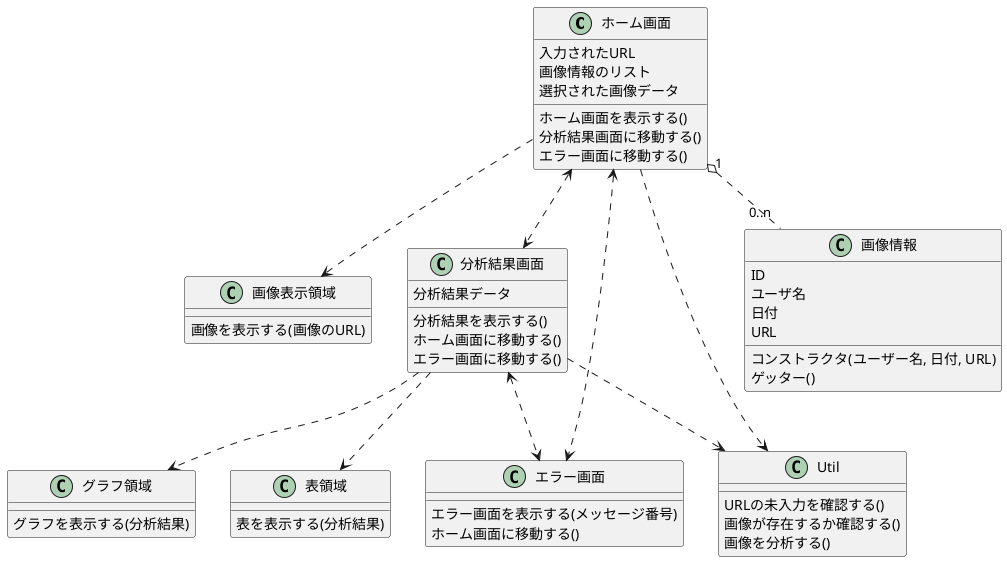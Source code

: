 @startuml Face Emotion

class ホーム画面 {
    入力されたURL
    画像情報のリスト
    選択された画像データ
    ホーム画面を表示する()
    分析結果画面に移動する()
    エラー画面に移動する()
}

class 画像表示領域 {
    ' 画像情報のリスト
    画像を表示する(画像のURL)
}

class 分析結果画面 {
    分析結果データ
    分析結果を表示する()
    ホーム画面に移動する()
    エラー画面に移動する()
}

class グラフ領域 {
    グラフを表示する(分析結果)
}

class 表領域 {
    表を表示する(分析結果)
}

class エラー画面 {
    エラー画面を表示する(メッセージ番号)
    ホーム画面に移動する()
}

class 画像情報 {
    ID
    ユーザ名
    日付
    URL
    コンストラクタ(ユーザー名, 日付, URL)
    ゲッター()
}

class Util {
    URLの未入力を確認する()
    画像が存在するか確認する()
    画像を分析する()
}

ホーム画面 "1" o.. "0..n" 画像情報
ホーム画面 ..> Util
ホーム画面 ..> 画像表示領域
ホーム画面 <..> エラー画面
ホーム画面 <..> 分析結果画面
分析結果画面 ..> Util
分析結果画面 ..> グラフ領域
分析結果画面 ..> 表領域
分析結果画面 <..> エラー画面

@enduml